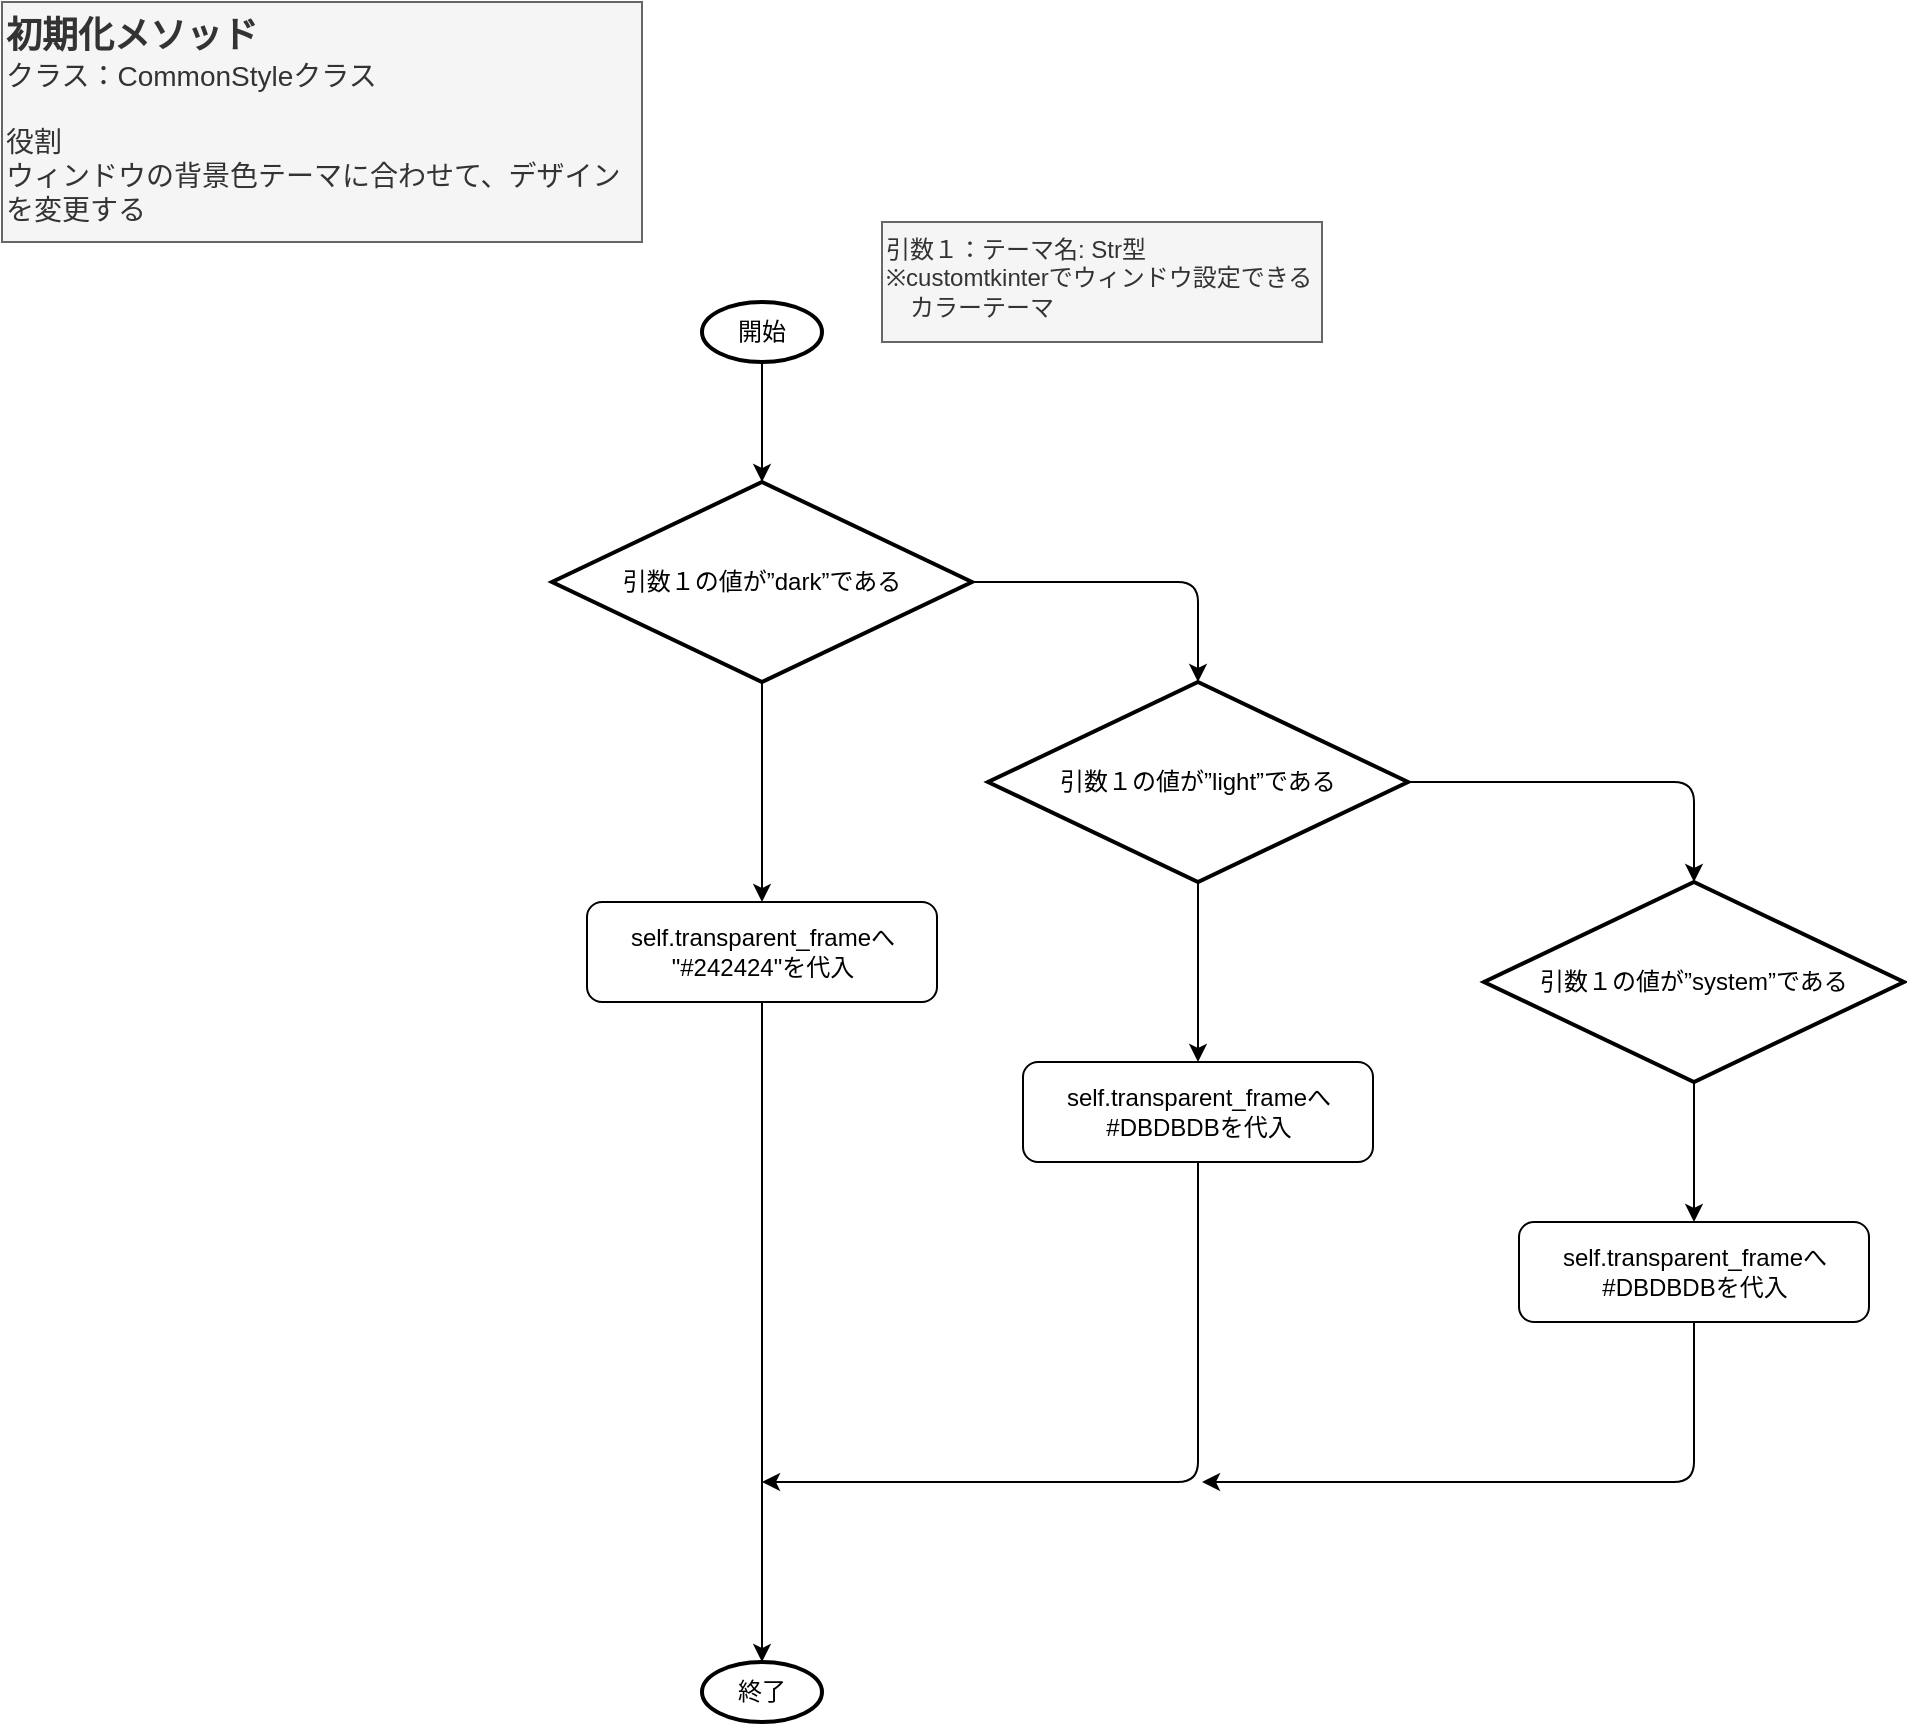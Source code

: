 <mxfile>
    <diagram id="yLEku8-IMpx55tu-gcwW" name="ページ1">
        <mxGraphModel dx="1220" dy="938" grid="1" gridSize="10" guides="1" tooltips="1" connect="1" arrows="1" fold="1" page="1" pageScale="1" pageWidth="827" pageHeight="1169" math="0" shadow="0">
            <root>
                <mxCell id="0"/>
                <mxCell id="1" parent="0"/>
                <mxCell id="4" value="" style="edgeStyle=orthogonalEdgeStyle;rounded=0;orthogonalLoop=1;jettySize=auto;html=1;" edge="1" parent="1" source="5">
                    <mxGeometry relative="1" as="geometry">
                        <mxPoint x="400" y="270" as="targetPoint"/>
                    </mxGeometry>
                </mxCell>
                <mxCell id="5" value="開始" style="strokeWidth=2;html=1;shape=mxgraph.flowchart.start_1;whiteSpace=wrap;" vertex="1" parent="1">
                    <mxGeometry x="370" y="180" width="60" height="30" as="geometry"/>
                </mxCell>
                <mxCell id="6" value="&lt;b style=&quot;&quot;&gt;&lt;font style=&quot;&quot;&gt;&lt;font style=&quot;font-size: 18px;&quot;&gt;初期化メソッド&lt;/font&gt;&lt;/font&gt;&lt;/b&gt;&lt;div&gt;&lt;font style=&quot;font-size: 14px;&quot;&gt;クラス：CommonStyleクラス&lt;/font&gt;&lt;/div&gt;&lt;div&gt;&lt;font style=&quot;font-size: 14px;&quot;&gt;&lt;br&gt;&lt;/font&gt;&lt;/div&gt;&lt;div&gt;&lt;span style=&quot;font-size: 14px;&quot;&gt;役割&lt;/span&gt;&lt;/div&gt;&lt;div&gt;&lt;span style=&quot;font-size: 14px;&quot;&gt;ウィンドウの背景色テーマに合わせて、デザイン&lt;/span&gt;&lt;/div&gt;&lt;div&gt;&lt;span style=&quot;font-size: 14px;&quot;&gt;を変更する&lt;/span&gt;&lt;/div&gt;" style="text;html=1;align=left;verticalAlign=top;whiteSpace=wrap;rounded=0;fillColor=#f5f5f5;fontColor=#333333;strokeColor=#666666;" vertex="1" parent="1">
                    <mxGeometry x="20" y="30" width="320" height="120" as="geometry"/>
                </mxCell>
                <mxCell id="17" value="" style="edgeStyle=none;html=1;fontSize=12;" edge="1" parent="1" source="10" target="12">
                    <mxGeometry relative="1" as="geometry"/>
                </mxCell>
                <mxCell id="20" style="edgeStyle=orthogonalEdgeStyle;html=1;entryX=0.5;entryY=0;entryDx=0;entryDy=0;fontSize=12;exitX=1;exitY=0.5;exitDx=0;exitDy=0;exitPerimeter=0;entryPerimeter=0;" edge="1" parent="1" source="10" target="22">
                    <mxGeometry relative="1" as="geometry">
                        <mxPoint x="617.5" y="420" as="targetPoint"/>
                    </mxGeometry>
                </mxCell>
                <mxCell id="10" value="引数１の値が”dark”である" style="strokeWidth=2;html=1;shape=mxgraph.flowchart.decision;whiteSpace=wrap;" vertex="1" parent="1">
                    <mxGeometry x="295" y="270" width="210" height="100" as="geometry"/>
                </mxCell>
                <mxCell id="11" value="" style="edgeStyle=orthogonalEdgeStyle;rounded=0;orthogonalLoop=1;jettySize=auto;html=1;entryX=0.5;entryY=0;entryDx=0;entryDy=0;entryPerimeter=0;" edge="1" parent="1" source="12" target="15">
                    <mxGeometry relative="1" as="geometry">
                        <mxPoint x="400" y="610" as="targetPoint"/>
                    </mxGeometry>
                </mxCell>
                <mxCell id="12" value="self.transparent_frameへ&lt;br&gt;&quot;#242424&quot;を代入" style="rounded=1;whiteSpace=wrap;html=1;fontSize=12;glass=0;strokeWidth=1;shadow=0;" vertex="1" parent="1">
                    <mxGeometry x="312.5" y="480" width="175" height="50" as="geometry"/>
                </mxCell>
                <mxCell id="15" value="終了" style="strokeWidth=2;html=1;shape=mxgraph.flowchart.start_1;whiteSpace=wrap;" vertex="1" parent="1">
                    <mxGeometry x="370" y="860" width="60" height="30" as="geometry"/>
                </mxCell>
                <mxCell id="16" value="引数１：テーマ名: Str型&lt;br&gt;※customtkinterでウィンドウ設定できる&lt;br&gt;　カラーテーマ" style="text;html=1;align=left;verticalAlign=top;whiteSpace=wrap;rounded=0;fillColor=#f5f5f5;fontColor=#333333;strokeColor=#666666;" vertex="1" parent="1">
                    <mxGeometry x="460" y="140" width="220" height="60" as="geometry"/>
                </mxCell>
                <mxCell id="29" style="edgeStyle=orthogonalEdgeStyle;html=1;fontSize=12;" edge="1" parent="1" source="21">
                    <mxGeometry relative="1" as="geometry">
                        <mxPoint x="400" y="770" as="targetPoint"/>
                        <Array as="points">
                            <mxPoint x="618" y="770"/>
                        </Array>
                    </mxGeometry>
                </mxCell>
                <mxCell id="21" value="self.transparent_frameへ&lt;br&gt;#DBDBDBを代入" style="rounded=1;whiteSpace=wrap;html=1;fontSize=12;glass=0;strokeWidth=1;shadow=0;" vertex="1" parent="1">
                    <mxGeometry x="530.5" y="560" width="175" height="50" as="geometry"/>
                </mxCell>
                <mxCell id="23" value="" style="html=1;fontSize=12;exitX=0.5;exitY=1;exitDx=0;exitDy=0;exitPerimeter=0;" edge="1" parent="1" source="22" target="21">
                    <mxGeometry relative="1" as="geometry"/>
                </mxCell>
                <mxCell id="27" style="edgeStyle=orthogonalEdgeStyle;html=1;entryX=0.5;entryY=0;entryDx=0;entryDy=0;entryPerimeter=0;fontSize=12;exitX=1;exitY=0.5;exitDx=0;exitDy=0;exitPerimeter=0;" edge="1" parent="1" source="22" target="26">
                    <mxGeometry relative="1" as="geometry"/>
                </mxCell>
                <mxCell id="22" value="引数１の値が”light”である" style="strokeWidth=2;html=1;shape=mxgraph.flowchart.decision;whiteSpace=wrap;" vertex="1" parent="1">
                    <mxGeometry x="513" y="370" width="210" height="100" as="geometry"/>
                </mxCell>
                <mxCell id="30" style="edgeStyle=orthogonalEdgeStyle;html=1;fontSize=12;" edge="1" parent="1" source="25">
                    <mxGeometry relative="1" as="geometry">
                        <mxPoint x="620" y="770" as="targetPoint"/>
                        <Array as="points">
                            <mxPoint x="866" y="770"/>
                        </Array>
                    </mxGeometry>
                </mxCell>
                <mxCell id="25" value="self.transparent_frameへ&lt;br&gt;#DBDBDBを代入" style="rounded=1;whiteSpace=wrap;html=1;fontSize=12;glass=0;strokeWidth=1;shadow=0;" vertex="1" parent="1">
                    <mxGeometry x="778.5" y="640" width="175" height="50" as="geometry"/>
                </mxCell>
                <mxCell id="28" value="" style="edgeStyle=orthogonalEdgeStyle;html=1;fontSize=12;" edge="1" parent="1" source="26" target="25">
                    <mxGeometry relative="1" as="geometry"/>
                </mxCell>
                <mxCell id="26" value="引数１の値が”system”である" style="strokeWidth=2;html=1;shape=mxgraph.flowchart.decision;whiteSpace=wrap;" vertex="1" parent="1">
                    <mxGeometry x="761" y="470" width="210" height="100" as="geometry"/>
                </mxCell>
            </root>
        </mxGraphModel>
    </diagram>
</mxfile>